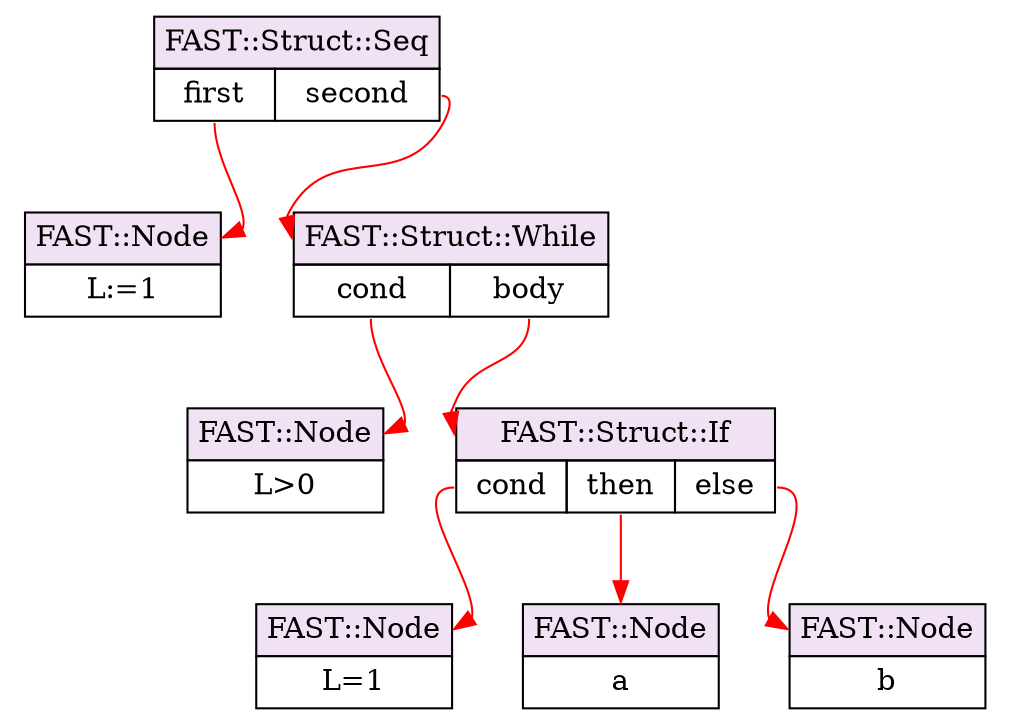 digraph structs {
    node [shape=record, fillcolor="#f1e1f4", style="filled"];
    edge [color=red];

    struct1 [shape=plaintext, style="", label = <
<table BORDER="0" CELLBORDER="1" CELLSPACING="0" CELLPADDING="4">
  <tr><td port="title" bgcolor="#f1e1f4" colspan="2">FAST::Struct::Seq</td></tr>
  <tr bgcolor="white"><td port="child0" > first </td><td port="child1" > second </td></tr>
</table>>];

    struct2 [shape=plaintext, style="", label = <
<table BORDER="0" CELLBORDER="1" CELLSPACING="0" CELLPADDING="4">
  <tr><td port="title" bgcolor="#f1e1f4">FAST::Node</td></tr>
  <tr><td port="content" bgcolor="white">L:=1</td></tr>
</table>>];

    struct3 [shape=plaintext, style="", label = <
<table BORDER="0" CELLBORDER="1" CELLSPACING="0" CELLPADDING="4">
  <tr><td port="title" bgcolor="#f1e1f4" colspan="2">FAST::Struct::While</td></tr>
  <tr bgcolor="white"><td port="child0" > cond </td><td port="child1" > body </td></tr>
</table>>];

    struct4 [shape=plaintext, style="", label = <
<table BORDER="0" CELLBORDER="1" CELLSPACING="0" CELLPADDING="4">
  <tr><td port="title" bgcolor="#f1e1f4">FAST::Node</td></tr>
  <tr><td port="content" bgcolor="white">L&gt;0</td></tr>
</table>>];

    struct5 [shape=plaintext, style="", label = <
<table BORDER="0" CELLBORDER="1" CELLSPACING="0" CELLPADDING="4">
  <tr><td port="title" bgcolor="#f1e1f4" colspan="3">FAST::Struct::If</td></tr>
  <tr bgcolor="white"><td port="child0" > cond </td><td port="child1" > then </td><td port="child2" > else </td></tr>
</table>>];

    struct6 [shape=plaintext, style="", label = <
<table BORDER="0" CELLBORDER="1" CELLSPACING="0" CELLPADDING="4">
  <tr><td port="title" bgcolor="#f1e1f4">FAST::Node</td></tr>
  <tr><td port="content" bgcolor="white">L=1</td></tr>
</table>>];

    struct7 [shape=plaintext, style="", label = <
<table BORDER="0" CELLBORDER="1" CELLSPACING="0" CELLPADDING="4">
  <tr><td port="title" bgcolor="#f1e1f4">FAST::Node</td></tr>
  <tr><td port="content" bgcolor="white">a</td></tr>
</table>>];

    struct8 [shape=plaintext, style="", label = <
<table BORDER="0" CELLBORDER="1" CELLSPACING="0" CELLPADDING="4">
  <tr><td port="title" bgcolor="#f1e1f4">FAST::Node</td></tr>
  <tr><td port="content" bgcolor="white">b</td></tr>
</table>>];

    struct1:child0 -> struct2:title
    struct1:child1 -> struct3:title

    struct3:child0 -> struct4:title
    struct3:child1 -> struct5:title

    struct5:child0 -> struct6:title
    struct5:child1 -> struct7:title
    struct5:child2 -> struct8:title
}

